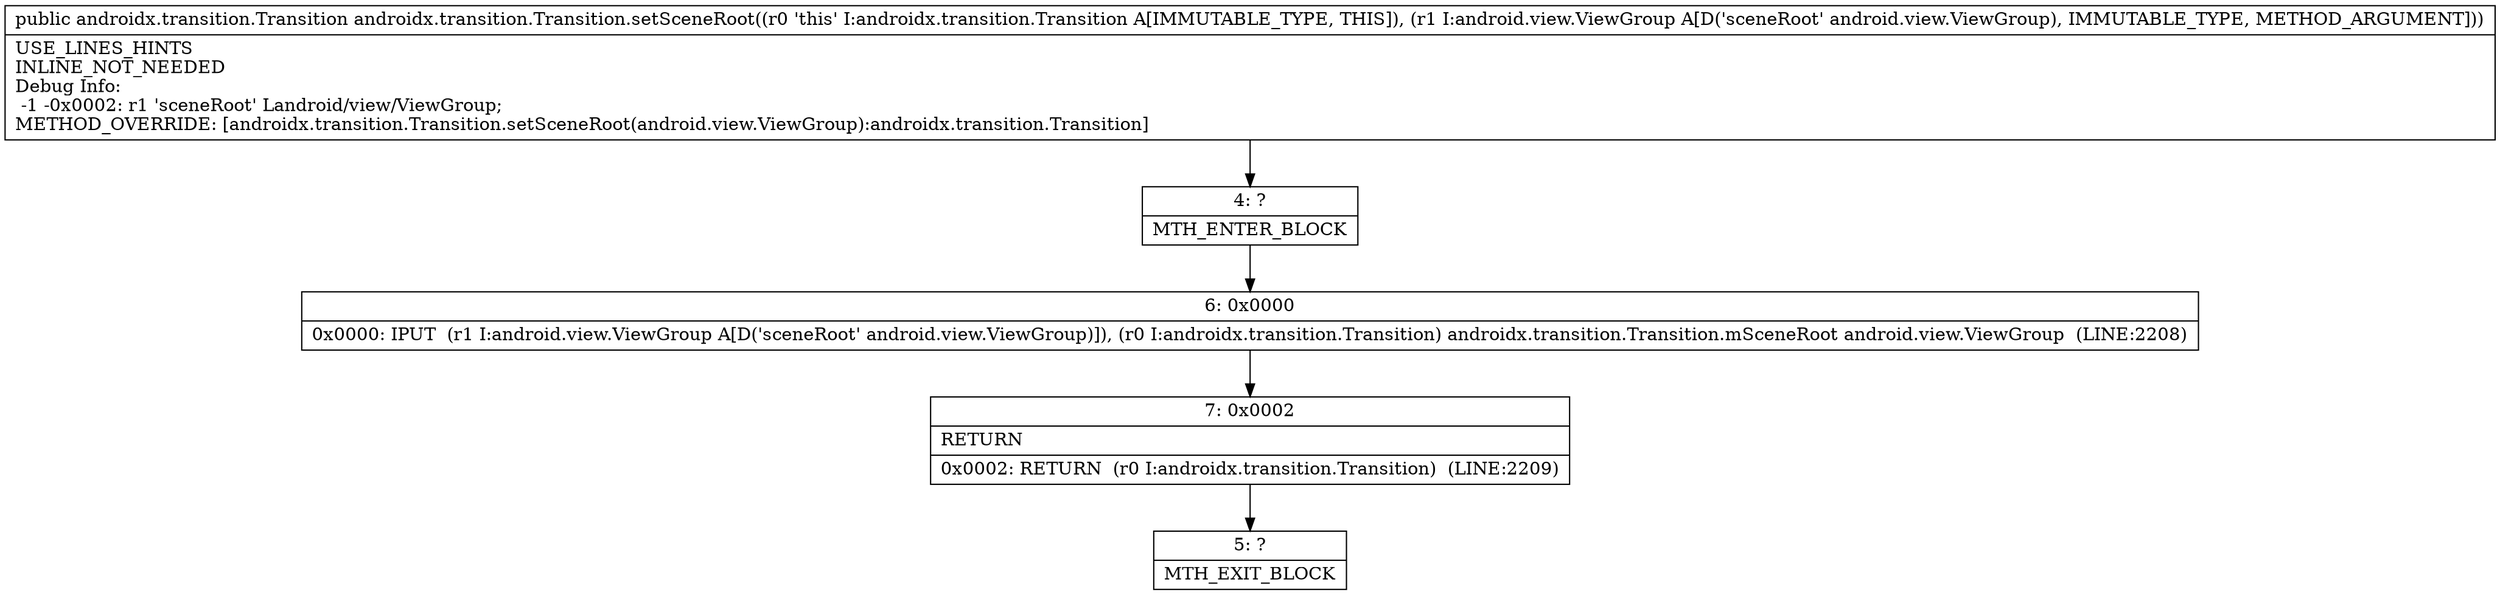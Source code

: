 digraph "CFG forandroidx.transition.Transition.setSceneRoot(Landroid\/view\/ViewGroup;)Landroidx\/transition\/Transition;" {
Node_4 [shape=record,label="{4\:\ ?|MTH_ENTER_BLOCK\l}"];
Node_6 [shape=record,label="{6\:\ 0x0000|0x0000: IPUT  (r1 I:android.view.ViewGroup A[D('sceneRoot' android.view.ViewGroup)]), (r0 I:androidx.transition.Transition) androidx.transition.Transition.mSceneRoot android.view.ViewGroup  (LINE:2208)\l}"];
Node_7 [shape=record,label="{7\:\ 0x0002|RETURN\l|0x0002: RETURN  (r0 I:androidx.transition.Transition)  (LINE:2209)\l}"];
Node_5 [shape=record,label="{5\:\ ?|MTH_EXIT_BLOCK\l}"];
MethodNode[shape=record,label="{public androidx.transition.Transition androidx.transition.Transition.setSceneRoot((r0 'this' I:androidx.transition.Transition A[IMMUTABLE_TYPE, THIS]), (r1 I:android.view.ViewGroup A[D('sceneRoot' android.view.ViewGroup), IMMUTABLE_TYPE, METHOD_ARGUMENT]))  | USE_LINES_HINTS\lINLINE_NOT_NEEDED\lDebug Info:\l  \-1 \-0x0002: r1 'sceneRoot' Landroid\/view\/ViewGroup;\lMETHOD_OVERRIDE: [androidx.transition.Transition.setSceneRoot(android.view.ViewGroup):androidx.transition.Transition]\l}"];
MethodNode -> Node_4;Node_4 -> Node_6;
Node_6 -> Node_7;
Node_7 -> Node_5;
}

